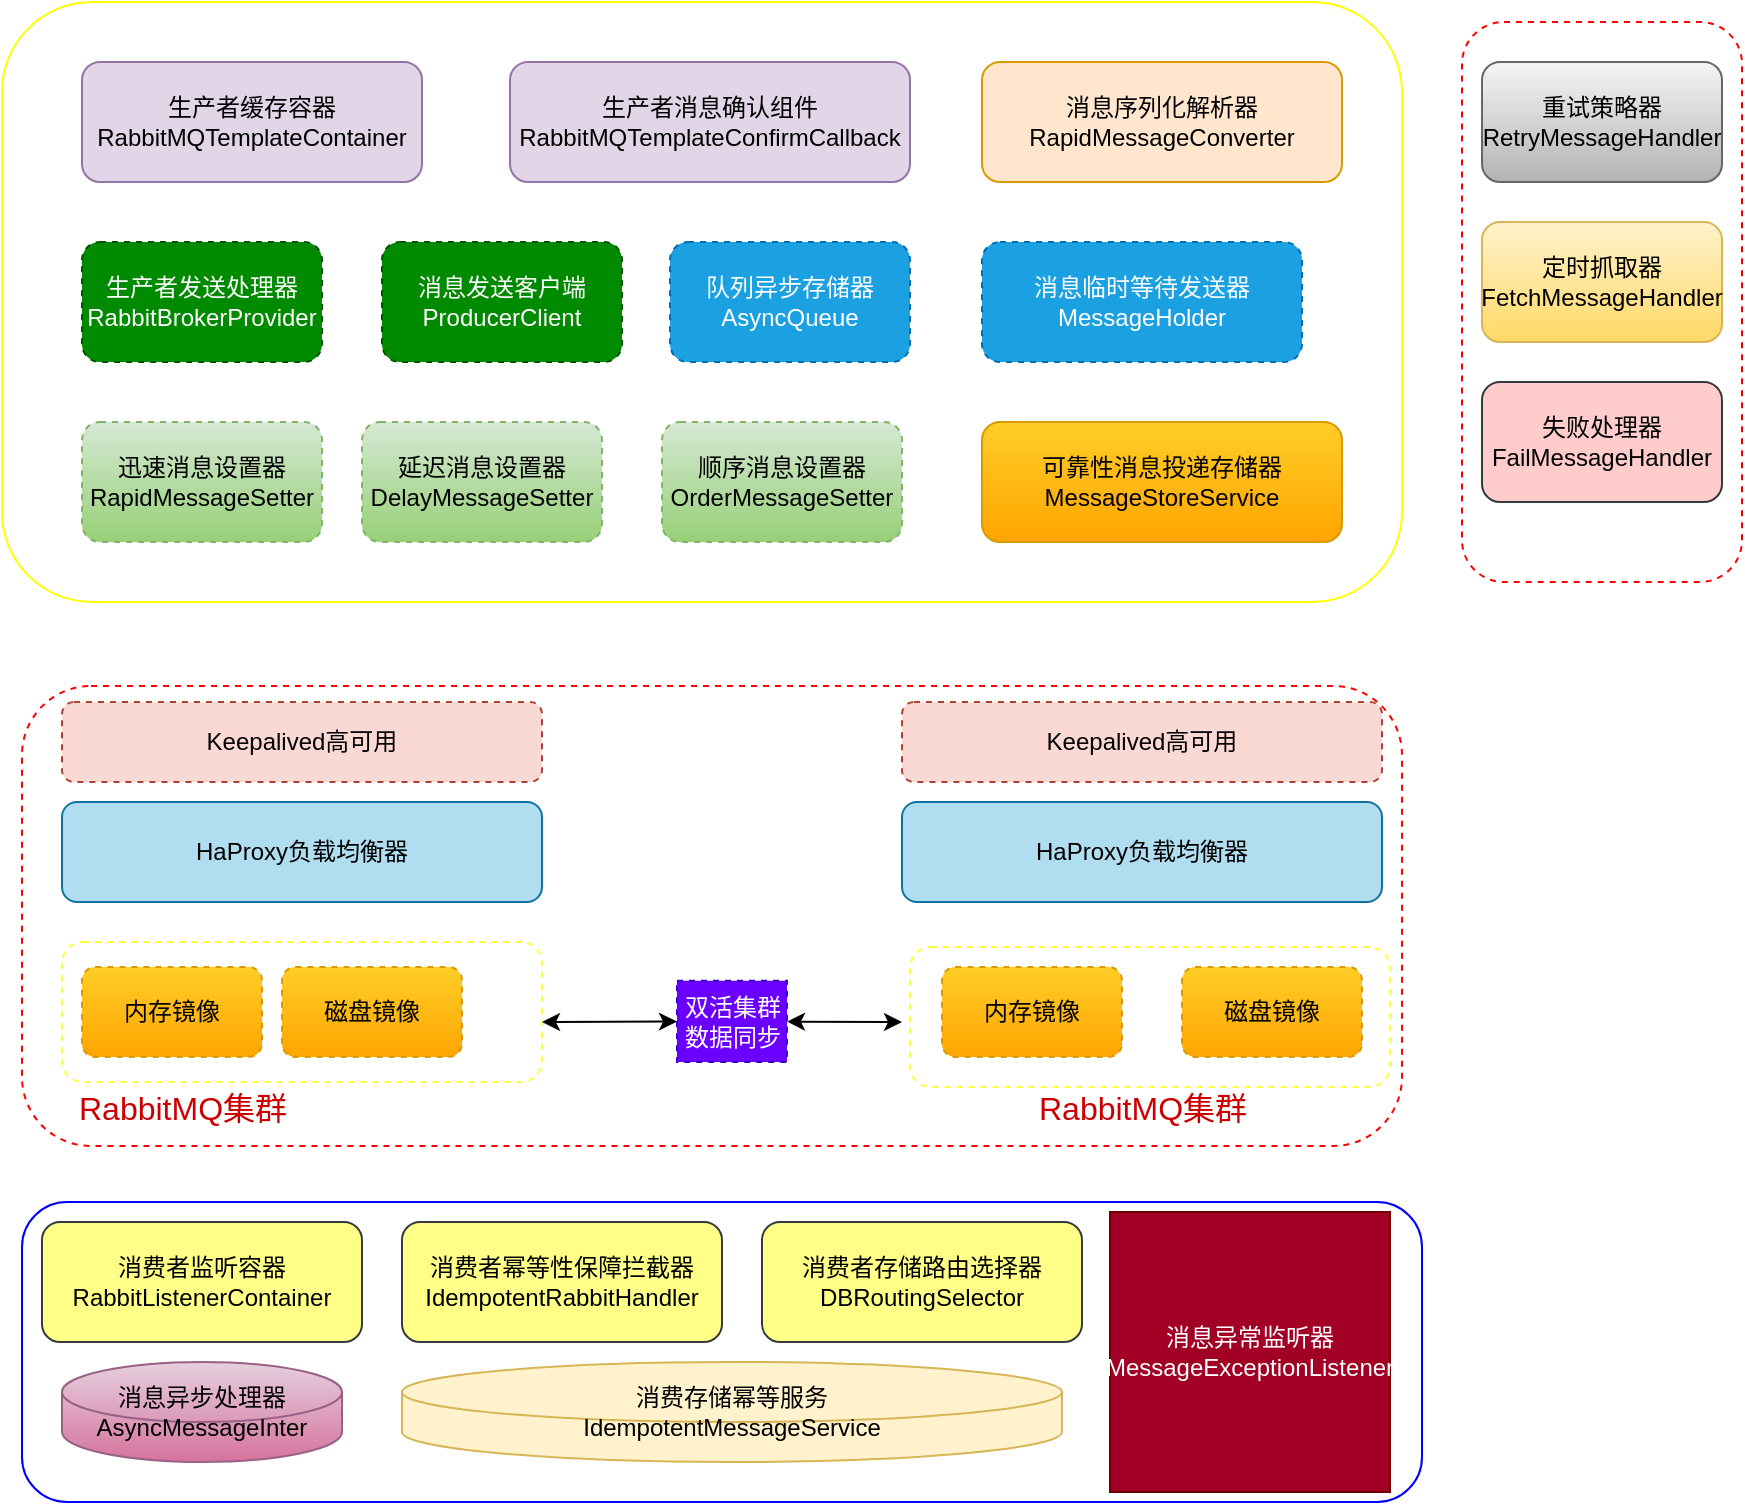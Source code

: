 <mxfile version="13.6.2" type="github">
  <diagram id="P6TvXCnjRWAEkAIBW0NS" name="Page-1">
    <mxGraphModel dx="1057" dy="556" grid="1" gridSize="10" guides="1" tooltips="1" connect="1" arrows="1" fold="1" page="1" pageScale="1" pageWidth="827" pageHeight="1169" math="0" shadow="0">
      <root>
        <mxCell id="0" />
        <mxCell id="1" parent="0" />
        <mxCell id="zeejk2wRZX3xNiYEe8MK-2" value="" style="rounded=1;whiteSpace=wrap;html=1;strokeColor=#FFFF00;" parent="1" vertex="1">
          <mxGeometry x="60" y="140" width="700" height="300" as="geometry" />
        </mxCell>
        <mxCell id="zeejk2wRZX3xNiYEe8MK-3" value="生产者缓存容器&lt;br&gt;RabbitMQTemplateContainer" style="rounded=1;whiteSpace=wrap;html=1;fillColor=#e1d5e7;strokeColor=#9673a6;" parent="1" vertex="1">
          <mxGeometry x="100" y="170" width="170" height="60" as="geometry" />
        </mxCell>
        <mxCell id="zeejk2wRZX3xNiYEe8MK-4" value="生产者消息确认组件&lt;br&gt;RabbitMQTemplateConfirmCallback" style="rounded=1;whiteSpace=wrap;html=1;fillColor=#e1d5e7;strokeColor=#9673a6;" parent="1" vertex="1">
          <mxGeometry x="314" y="170" width="200" height="60" as="geometry" />
        </mxCell>
        <mxCell id="zeejk2wRZX3xNiYEe8MK-5" value="消息序列化解析器&lt;br&gt;RapidMessageConverter" style="rounded=1;whiteSpace=wrap;html=1;fillColor=#ffe6cc;strokeColor=#d79b00;" parent="1" vertex="1">
          <mxGeometry x="550" y="170" width="180" height="60" as="geometry" />
        </mxCell>
        <mxCell id="zeejk2wRZX3xNiYEe8MK-6" value="" style="rounded=1;whiteSpace=wrap;html=1;strokeColor=#FF0000;dashed=1;" parent="1" vertex="1">
          <mxGeometry x="790" y="150" width="140" height="280" as="geometry" />
        </mxCell>
        <mxCell id="zeejk2wRZX3xNiYEe8MK-7" value="重试策略器&lt;br&gt;RetryMessageHandler" style="rounded=1;whiteSpace=wrap;html=1;gradientColor=#b3b3b3;fillColor=#f5f5f5;strokeColor=#666666;" parent="1" vertex="1">
          <mxGeometry x="800" y="170" width="120" height="60" as="geometry" />
        </mxCell>
        <mxCell id="zeejk2wRZX3xNiYEe8MK-8" value="定时抓取器&lt;br&gt;FetchMessageHandler" style="whiteSpace=wrap;html=1;rounded=1;gradientColor=#ffd966;fillColor=#fff2cc;strokeColor=#d6b656;" parent="1" vertex="1">
          <mxGeometry x="800" y="250" width="120" height="60" as="geometry" />
        </mxCell>
        <mxCell id="zeejk2wRZX3xNiYEe8MK-10" value="失败处理器&lt;br&gt;FailMessageHandler" style="whiteSpace=wrap;html=1;rounded=1;fillColor=#ffcccc;strokeColor=#36393d;" parent="1" vertex="1">
          <mxGeometry x="800" y="330" width="120" height="60" as="geometry" />
        </mxCell>
        <mxCell id="WZyE_00GLUunNfpsQaMZ-1" style="edgeStyle=orthogonalEdgeStyle;rounded=0;orthogonalLoop=1;jettySize=auto;html=1;exitX=0.5;exitY=1;exitDx=0;exitDy=0;" parent="1" source="zeejk2wRZX3xNiYEe8MK-6" target="zeejk2wRZX3xNiYEe8MK-6" edge="1">
          <mxGeometry relative="1" as="geometry" />
        </mxCell>
        <mxCell id="oUx9ikr47q5RDLOfCzzH-1" value="生产者发送处理器&lt;br&gt;RabbitBrokerProvider" style="rounded=1;whiteSpace=wrap;html=1;dashed=1;strokeColor=#005700;fillColor=#008a00;fontColor=#ffffff;" vertex="1" parent="1">
          <mxGeometry x="100" y="260" width="120" height="60" as="geometry" />
        </mxCell>
        <mxCell id="oUx9ikr47q5RDLOfCzzH-2" value="消息发送客户端&lt;br&gt;ProducerClient" style="rounded=1;whiteSpace=wrap;html=1;dashed=1;strokeColor=#005700;fillColor=#008a00;fontColor=#ffffff;" vertex="1" parent="1">
          <mxGeometry x="250" y="260" width="120" height="60" as="geometry" />
        </mxCell>
        <mxCell id="oUx9ikr47q5RDLOfCzzH-3" value="队列异步存储器&lt;br&gt;AsyncQueue" style="rounded=1;whiteSpace=wrap;html=1;dashed=1;strokeColor=#006EAF;fillColor=#1ba1e2;fontColor=#ffffff;" vertex="1" parent="1">
          <mxGeometry x="394" y="260" width="120" height="60" as="geometry" />
        </mxCell>
        <mxCell id="oUx9ikr47q5RDLOfCzzH-4" value="消息临时等待发送器&lt;br&gt;MessageHolder" style="rounded=1;whiteSpace=wrap;html=1;dashed=1;strokeColor=#006EAF;fillColor=#1ba1e2;fontColor=#ffffff;" vertex="1" parent="1">
          <mxGeometry x="550" y="260" width="160" height="60" as="geometry" />
        </mxCell>
        <mxCell id="oUx9ikr47q5RDLOfCzzH-5" value="迅速消息设置器&lt;br&gt;RapidMessageSetter" style="rounded=1;whiteSpace=wrap;html=1;dashed=1;strokeColor=#82b366;fillColor=#d5e8d4;gradientColor=#97d077;" vertex="1" parent="1">
          <mxGeometry x="100" y="350" width="120" height="60" as="geometry" />
        </mxCell>
        <mxCell id="oUx9ikr47q5RDLOfCzzH-6" value="延迟消息设置器&lt;br&gt;DelayMessageSetter" style="rounded=1;whiteSpace=wrap;html=1;dashed=1;strokeColor=#82b366;fillColor=#d5e8d4;gradientColor=#97d077;" vertex="1" parent="1">
          <mxGeometry x="240" y="350" width="120" height="60" as="geometry" />
        </mxCell>
        <mxCell id="oUx9ikr47q5RDLOfCzzH-7" value="顺序消息设置器&lt;br&gt;OrderMessageSetter" style="rounded=1;whiteSpace=wrap;html=1;dashed=1;strokeColor=#82b366;fillColor=#d5e8d4;gradientColor=#97d077;" vertex="1" parent="1">
          <mxGeometry x="390" y="350" width="120" height="60" as="geometry" />
        </mxCell>
        <mxCell id="oUx9ikr47q5RDLOfCzzH-8" value="可靠性消息投递存储器&lt;br&gt;MessageStoreService" style="rounded=1;whiteSpace=wrap;html=1;strokeColor=#d79b00;fillColor=#ffcd28;gradientColor=#ffa500;" vertex="1" parent="1">
          <mxGeometry x="550" y="350" width="180" height="60" as="geometry" />
        </mxCell>
        <mxCell id="oUx9ikr47q5RDLOfCzzH-9" value="" style="rounded=1;whiteSpace=wrap;html=1;strokeColor=#FF0000;dashed=1;" vertex="1" parent="1">
          <mxGeometry x="70" y="482" width="690" height="230" as="geometry" />
        </mxCell>
        <mxCell id="oUx9ikr47q5RDLOfCzzH-10" value="Keepalived高可用" style="rounded=1;whiteSpace=wrap;html=1;dashed=1;strokeColor=#ae4132;fillColor=#fad9d5;" vertex="1" parent="1">
          <mxGeometry x="90" y="490" width="240" height="40" as="geometry" />
        </mxCell>
        <mxCell id="oUx9ikr47q5RDLOfCzzH-11" value="Keepalived高可用" style="rounded=1;whiteSpace=wrap;html=1;dashed=1;strokeColor=#ae4132;fillColor=#fad9d5;" vertex="1" parent="1">
          <mxGeometry x="510" y="490" width="240" height="40" as="geometry" />
        </mxCell>
        <mxCell id="oUx9ikr47q5RDLOfCzzH-12" value="HaProxy负载均衡器" style="rounded=1;whiteSpace=wrap;html=1;strokeColor=#10739e;fillColor=#b1ddf0;" vertex="1" parent="1">
          <mxGeometry x="90" y="540" width="240" height="50" as="geometry" />
        </mxCell>
        <mxCell id="oUx9ikr47q5RDLOfCzzH-14" value="HaProxy负载均衡器" style="rounded=1;whiteSpace=wrap;html=1;strokeColor=#10739e;fillColor=#b1ddf0;" vertex="1" parent="1">
          <mxGeometry x="510" y="540" width="240" height="50" as="geometry" />
        </mxCell>
        <mxCell id="oUx9ikr47q5RDLOfCzzH-15" value="" style="rounded=1;whiteSpace=wrap;html=1;dashed=1;strokeColor=#FFFF33;" vertex="1" parent="1">
          <mxGeometry x="90" y="610" width="240" height="70" as="geometry" />
        </mxCell>
        <mxCell id="oUx9ikr47q5RDLOfCzzH-17" value="内存镜像" style="rounded=1;whiteSpace=wrap;html=1;dashed=1;strokeColor=#d79b00;fillColor=#ffcd28;gradientColor=#ffa500;" vertex="1" parent="1">
          <mxGeometry x="100" y="622.5" width="90" height="45" as="geometry" />
        </mxCell>
        <mxCell id="oUx9ikr47q5RDLOfCzzH-18" value="磁盘镜像" style="rounded=1;whiteSpace=wrap;html=1;dashed=1;strokeColor=#d79b00;fillColor=#ffcd28;gradientColor=#ffa500;" vertex="1" parent="1">
          <mxGeometry x="200" y="622.5" width="90" height="45" as="geometry" />
        </mxCell>
        <mxCell id="oUx9ikr47q5RDLOfCzzH-19" value="" style="rounded=1;whiteSpace=wrap;html=1;dashed=1;strokeColor=#FFFF33;" vertex="1" parent="1">
          <mxGeometry x="514" y="612.5" width="240" height="70" as="geometry" />
        </mxCell>
        <mxCell id="oUx9ikr47q5RDLOfCzzH-20" value="内存镜像" style="rounded=1;whiteSpace=wrap;html=1;dashed=1;strokeColor=#d79b00;fillColor=#ffcd28;gradientColor=#ffa500;" vertex="1" parent="1">
          <mxGeometry x="530" y="622.5" width="90" height="45" as="geometry" />
        </mxCell>
        <mxCell id="oUx9ikr47q5RDLOfCzzH-21" value="磁盘镜像" style="rounded=1;whiteSpace=wrap;html=1;dashed=1;strokeColor=#d79b00;fillColor=#ffcd28;gradientColor=#ffa500;" vertex="1" parent="1">
          <mxGeometry x="650" y="622.5" width="90" height="45" as="geometry" />
        </mxCell>
        <mxCell id="oUx9ikr47q5RDLOfCzzH-22" value="" style="endArrow=classic;startArrow=classic;html=1;" edge="1" parent="1" source="oUx9ikr47q5RDLOfCzzH-29">
          <mxGeometry width="50" height="50" relative="1" as="geometry">
            <mxPoint x="330" y="650" as="sourcePoint" />
            <mxPoint x="510" y="650" as="targetPoint" />
          </mxGeometry>
        </mxCell>
        <mxCell id="oUx9ikr47q5RDLOfCzzH-29" value="双活集群&lt;br&gt;数据同步" style="text;html=1;strokeColor=#3700CC;fillColor=#6a00ff;align=center;verticalAlign=middle;whiteSpace=wrap;rounded=0;dashed=1;fontColor=#ffffff;" vertex="1" parent="1">
          <mxGeometry x="397.5" y="629.38" width="55" height="40.62" as="geometry" />
        </mxCell>
        <mxCell id="oUx9ikr47q5RDLOfCzzH-35" value="" style="endArrow=classic;startArrow=classic;html=1;" edge="1" parent="1" target="oUx9ikr47q5RDLOfCzzH-29">
          <mxGeometry width="50" height="50" relative="1" as="geometry">
            <mxPoint x="330" y="650" as="sourcePoint" />
            <mxPoint x="510" y="650" as="targetPoint" />
          </mxGeometry>
        </mxCell>
        <mxCell id="oUx9ikr47q5RDLOfCzzH-36" value="&lt;font color=&quot;#cc0000&quot; style=&quot;font-size: 16px&quot;&gt;RabbitMQ集群&lt;/font&gt;" style="text;html=1;align=center;verticalAlign=middle;resizable=0;points=[];autosize=1;" vertex="1" parent="1">
          <mxGeometry x="90" y="682.5" width="120" height="20" as="geometry" />
        </mxCell>
        <mxCell id="oUx9ikr47q5RDLOfCzzH-37" value="&lt;font color=&quot;#cc0000&quot; style=&quot;font-size: 16px&quot;&gt;RabbitMQ集群&lt;/font&gt;" style="text;html=1;align=center;verticalAlign=middle;resizable=0;points=[];autosize=1;" vertex="1" parent="1">
          <mxGeometry x="570" y="682.5" width="120" height="20" as="geometry" />
        </mxCell>
        <mxCell id="oUx9ikr47q5RDLOfCzzH-40" value="" style="rounded=1;whiteSpace=wrap;html=1;strokeColor=#0000FF;" vertex="1" parent="1">
          <mxGeometry x="70" y="740" width="700" height="150" as="geometry" />
        </mxCell>
        <mxCell id="oUx9ikr47q5RDLOfCzzH-41" value="消费者监听容器&lt;br&gt;RabbitListenerContainer" style="rounded=1;whiteSpace=wrap;html=1;strokeColor=#36393d;fillColor=#ffff88;" vertex="1" parent="1">
          <mxGeometry x="80" y="750" width="160" height="60" as="geometry" />
        </mxCell>
        <mxCell id="oUx9ikr47q5RDLOfCzzH-42" value="消费者幂等性保障拦截器&lt;br&gt;IdempotentRabbitHandler" style="rounded=1;whiteSpace=wrap;html=1;strokeColor=#36393d;fillColor=#ffff88;" vertex="1" parent="1">
          <mxGeometry x="260" y="750" width="160" height="60" as="geometry" />
        </mxCell>
        <mxCell id="oUx9ikr47q5RDLOfCzzH-43" value="消费者存储路由选择器&lt;br&gt;DBRoutingSelector" style="rounded=1;whiteSpace=wrap;html=1;strokeColor=#36393d;fillColor=#ffff88;" vertex="1" parent="1">
          <mxGeometry x="440" y="750" width="160" height="60" as="geometry" />
        </mxCell>
        <mxCell id="oUx9ikr47q5RDLOfCzzH-44" value="消息异步处理器&lt;br&gt;AsyncMessageInter" style="shape=cylinder2;whiteSpace=wrap;html=1;boundedLbl=1;backgroundOutline=1;size=15;strokeColor=#996185;gradientColor=#d5739d;fillColor=#e6d0de;" vertex="1" parent="1">
          <mxGeometry x="90" y="820" width="140" height="50" as="geometry" />
        </mxCell>
        <mxCell id="oUx9ikr47q5RDLOfCzzH-45" value="消费存储幂等服务&lt;br&gt;IdempotentMessageService" style="shape=cylinder2;whiteSpace=wrap;html=1;boundedLbl=1;backgroundOutline=1;size=15;strokeColor=#d6b656;fillColor=#fff2cc;" vertex="1" parent="1">
          <mxGeometry x="260" y="820" width="330" height="50" as="geometry" />
        </mxCell>
        <mxCell id="oUx9ikr47q5RDLOfCzzH-46" value="消息异常监听器&lt;br&gt;MessageExceptionListener" style="whiteSpace=wrap;html=1;aspect=fixed;strokeColor=#6F0000;fillColor=#a20025;fontColor=#ffffff;" vertex="1" parent="1">
          <mxGeometry x="614" y="745" width="140" height="140" as="geometry" />
        </mxCell>
      </root>
    </mxGraphModel>
  </diagram>
</mxfile>
